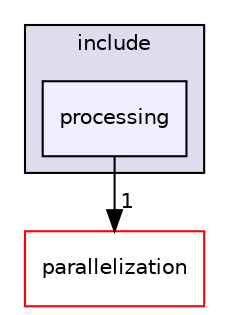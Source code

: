 digraph "include/processing" {
  compound=true
  node [ fontsize="10", fontname="Helvetica"];
  edge [ labelfontsize="10", labelfontname="Helvetica"];
  subgraph clusterdir_d44c64559bbebec7f509842c48db8b23 {
    graph [ bgcolor="#ddddee", pencolor="black", label="include" fontname="Helvetica", fontsize="10", URL="dir_d44c64559bbebec7f509842c48db8b23.html"]
  dir_2ff494ddda6bb3129c4b2b37426f3b00 [shape=box, label="processing", style="filled", fillcolor="#eeeeff", pencolor="black", URL="dir_2ff494ddda6bb3129c4b2b37426f3b00.html"];
  }
  dir_2b7fc3a44c6952827eadf4b39d728c52 [shape=box label="parallelization" fillcolor="white" style="filled" color="red" URL="dir_2b7fc3a44c6952827eadf4b39d728c52.html"];
  dir_2ff494ddda6bb3129c4b2b37426f3b00->dir_2b7fc3a44c6952827eadf4b39d728c52 [headlabel="1", labeldistance=1.5 headhref="dir_000008_000003.html"];
}
